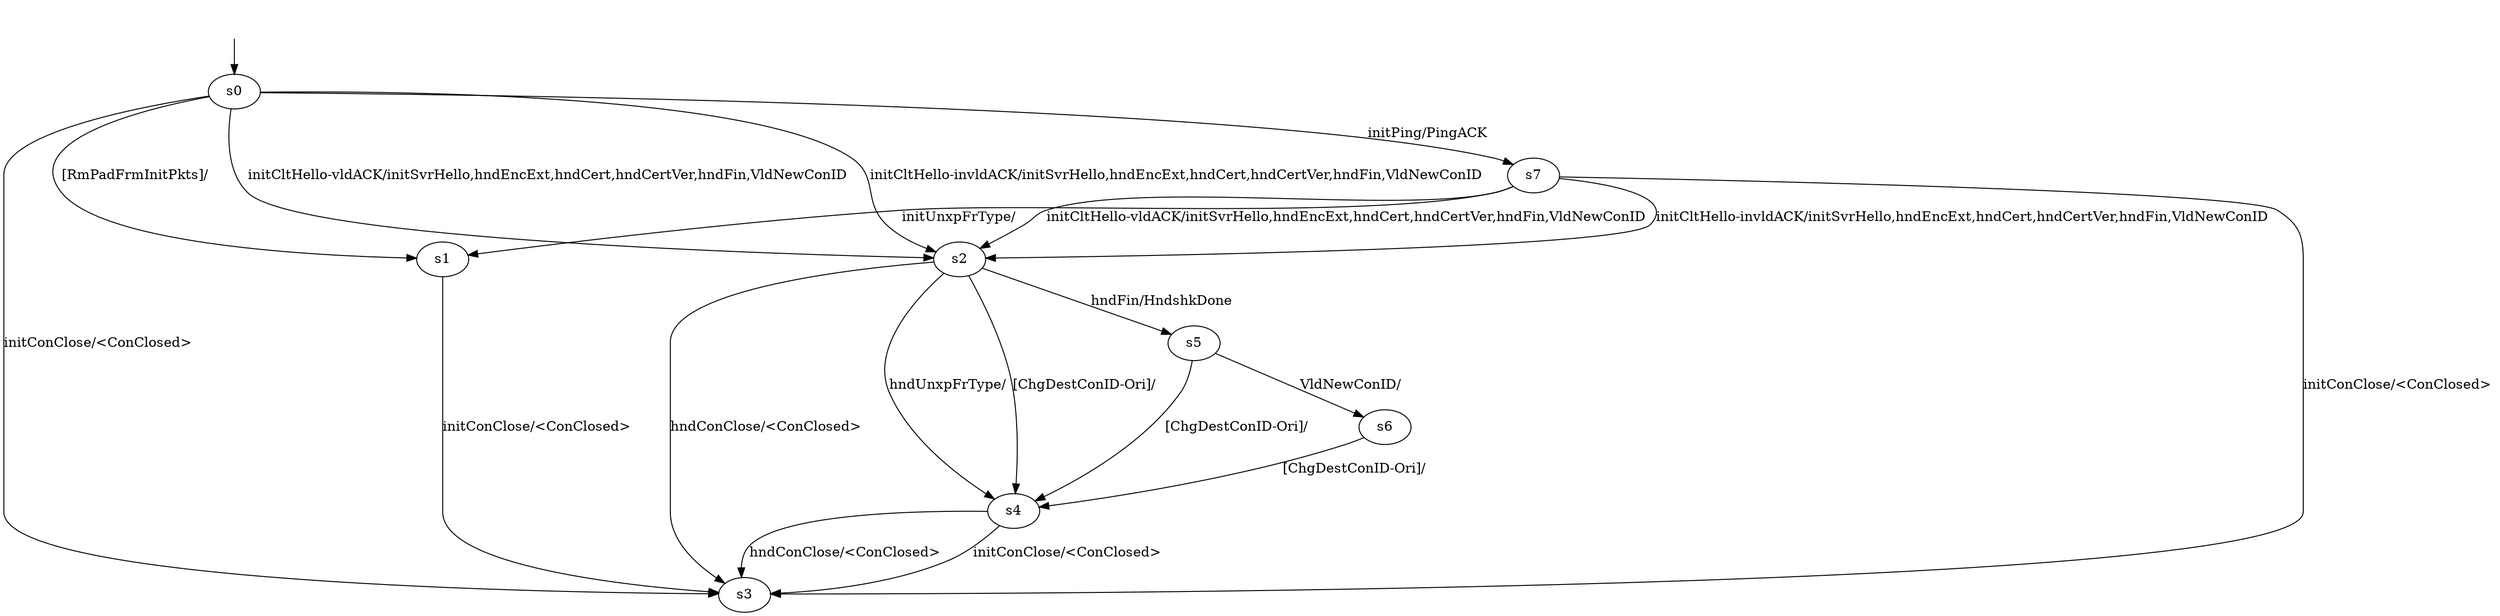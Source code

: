 digraph "../results/quinnModels/quinn-B-CS-0/learnedModel" {
s0 [label=s0];
s1 [label=s1];
s2 [label=s2];
s3 [label=s3];
s4 [label=s4];
s5 [label=s5];
s6 [label=s6];
s7 [label=s7];
s0 -> s7  [label="initPing/PingACK "];
s0 -> s3  [label="initConClose/<ConClosed> "];
s0 -> s2  [label="initCltHello-vldACK/initSvrHello,hndEncExt,hndCert,hndCertVer,hndFin,VldNewConID "];
s0 -> s2  [label="initCltHello-invldACK/initSvrHello,hndEncExt,hndCert,hndCertVer,hndFin,VldNewConID "];
s0 -> s1  [label="[RmPadFrmInitPkts]/ "];
s1 -> s3  [label="initConClose/<ConClosed> "];
s2 -> s5  [label="hndFin/HndshkDone "];
s2 -> s3  [label="hndConClose/<ConClosed> "];
s2 -> s4  [label="hndUnxpFrType/ "];
s2 -> s4  [label="[ChgDestConID-Ori]/ "];
s4 -> s3  [label="initConClose/<ConClosed> "];
s4 -> s3  [label="hndConClose/<ConClosed> "];
s5 -> s6  [label="VldNewConID/ "];
s5 -> s4  [label="[ChgDestConID-Ori]/ "];
s6 -> s4  [label="[ChgDestConID-Ori]/ "];
s7 -> s3  [label="initConClose/<ConClosed> "];
s7 -> s2  [label="initCltHello-vldACK/initSvrHello,hndEncExt,hndCert,hndCertVer,hndFin,VldNewConID "];
s7 -> s2  [label="initCltHello-invldACK/initSvrHello,hndEncExt,hndCert,hndCertVer,hndFin,VldNewConID "];
s7 -> s1  [label="initUnxpFrType/ "];
__start0 [label="", shape=none];
__start0 -> s0  [label=""];
}
